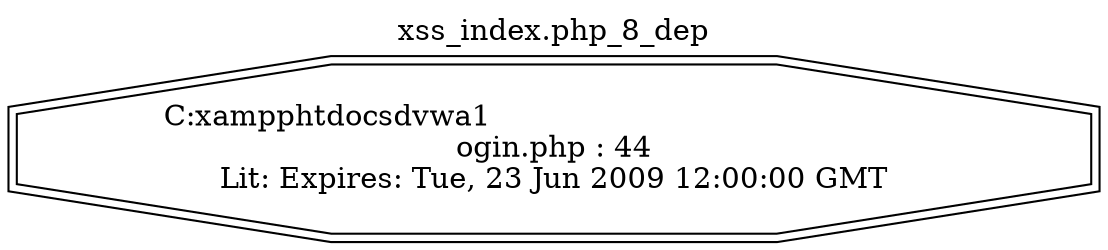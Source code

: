 digraph cfg {
  label="xss_index.php_8_dep";
  labelloc=t;
  n1 [shape=doubleoctagon, label="C:\xampp\htdocs\dvwa1\login.php : 44\nLit: Expires: Tue, 23 Jun 2009 12:00:00 GMT\n"];
}
